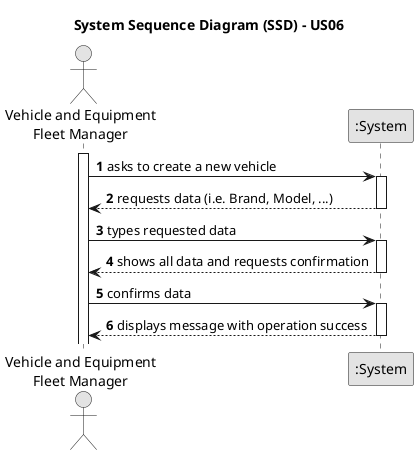 @startuml
skinparam monochrome true
skinparam packageStyle rectangle
skinparam shadowing false

title System Sequence Diagram (SSD) - US06

autonumber

actor "Vehicle and Equipment\nFleet Manager" as Employee
participant ":System" as System

activate Employee

    Employee -> System : asks to create a new vehicle
    activate System

        System --> Employee : requests data (i.e. Brand, Model, ...)
    deactivate System

    Employee -> System : types requested data
    activate System

        System --> Employee : shows all data and requests confirmation
    deactivate System

    Employee -> System : confirms data
    activate System

        System --> Employee : displays message with operation success
    deactivate System

@enduml